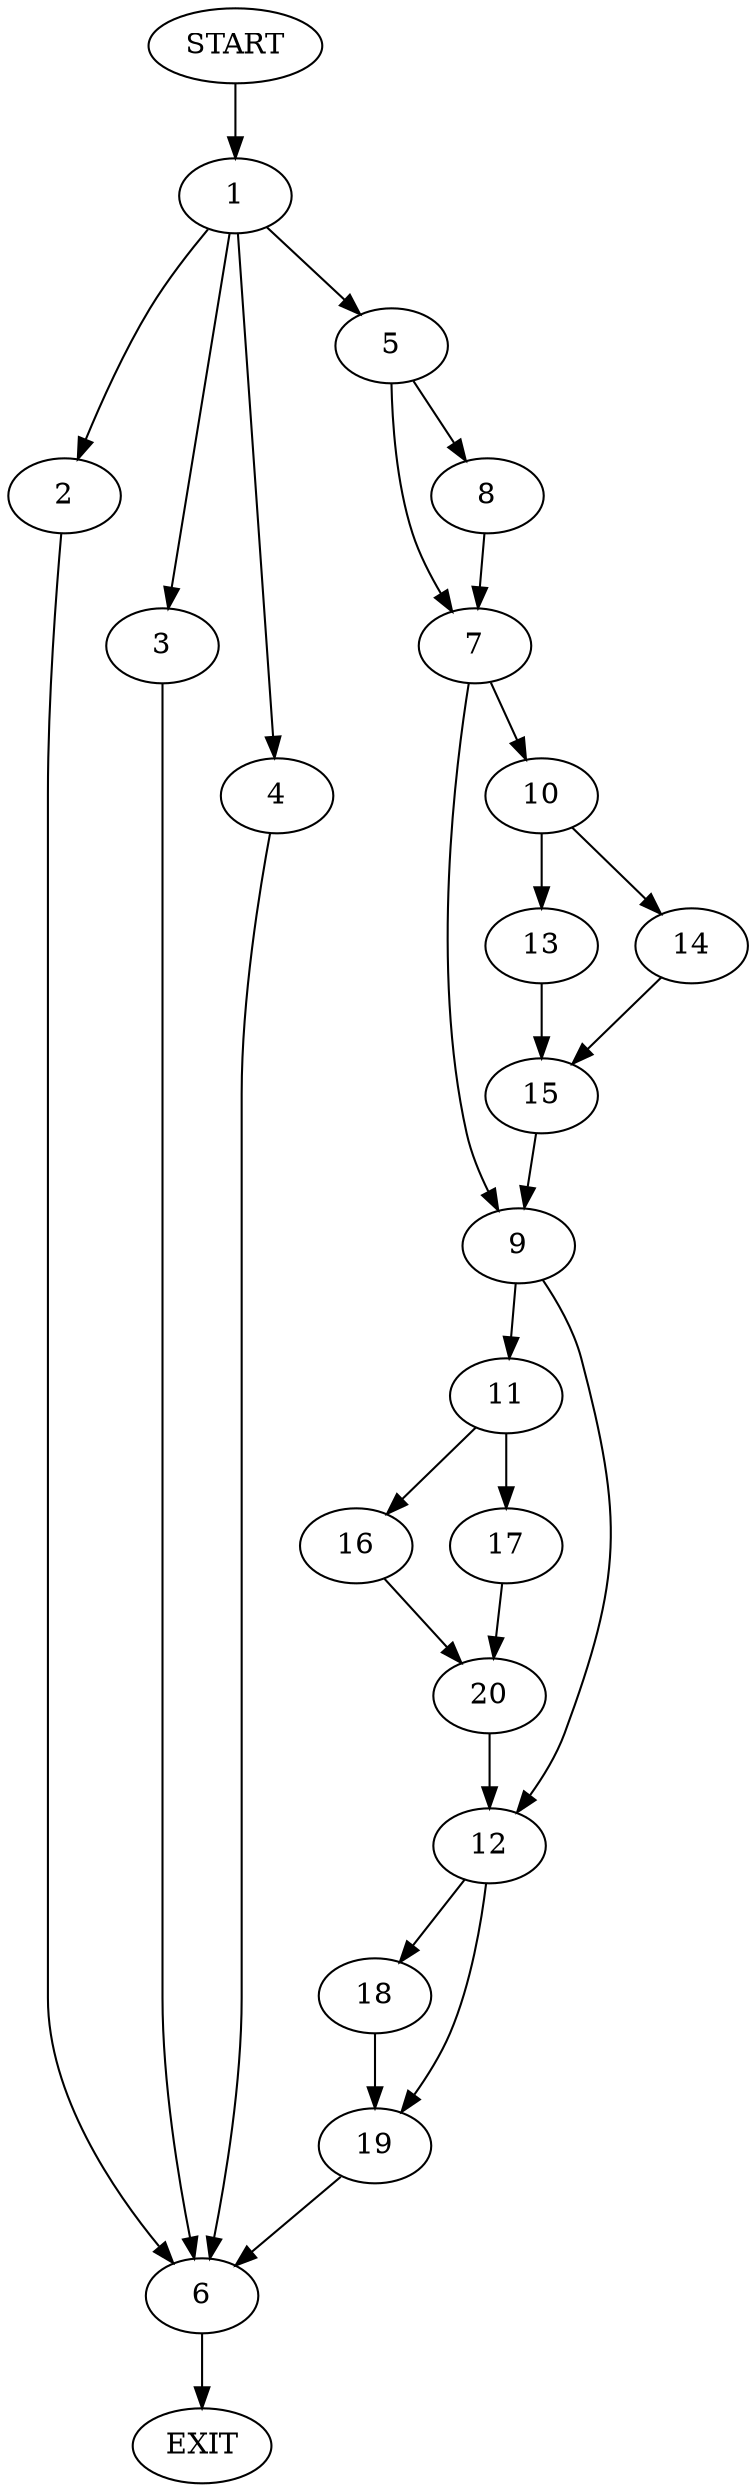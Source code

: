 digraph {
0 [label="START"]
21 [label="EXIT"]
0 -> 1
1 -> 2
1 -> 3
1 -> 4
1 -> 5
3 -> 6
2 -> 6
5 -> 7
5 -> 8
4 -> 6
6 -> 21
8 -> 7
7 -> 9
7 -> 10
9 -> 11
9 -> 12
10 -> 13
10 -> 14
13 -> 15
14 -> 15
15 -> 9
11 -> 16
11 -> 17
12 -> 18
12 -> 19
16 -> 20
17 -> 20
20 -> 12
18 -> 19
19 -> 6
}
